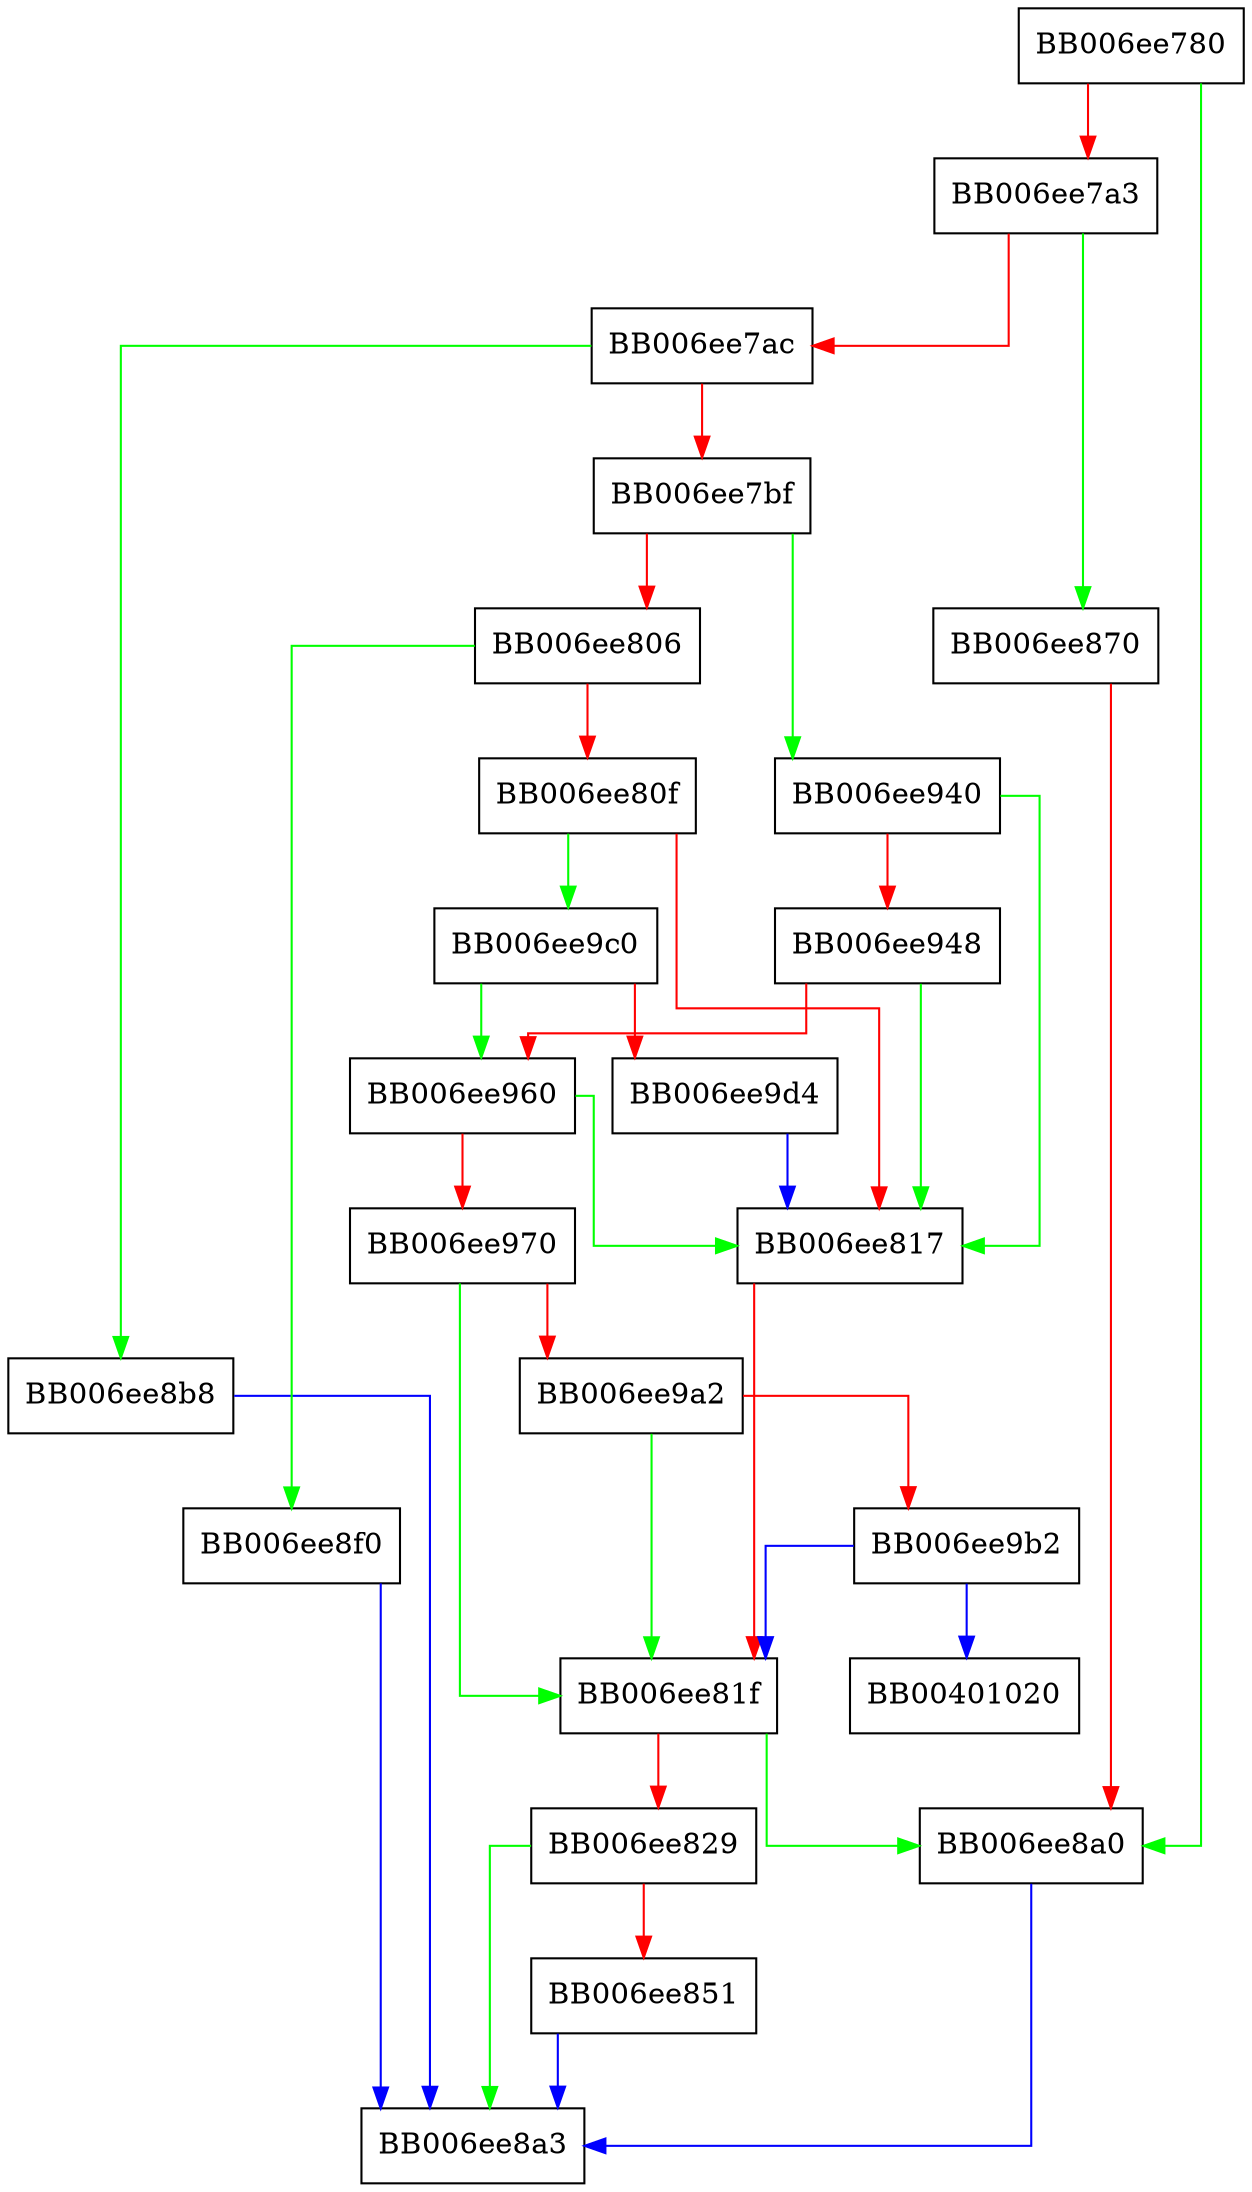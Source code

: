 digraph ed448ph_signverify_init {
  node [shape="box"];
  graph [splines=ortho];
  BB006ee780 -> BB006ee8a0 [color="green"];
  BB006ee780 -> BB006ee7a3 [color="red"];
  BB006ee7a3 -> BB006ee870 [color="green"];
  BB006ee7a3 -> BB006ee7ac [color="red"];
  BB006ee7ac -> BB006ee8b8 [color="green"];
  BB006ee7ac -> BB006ee7bf [color="red"];
  BB006ee7bf -> BB006ee940 [color="green"];
  BB006ee7bf -> BB006ee806 [color="red"];
  BB006ee806 -> BB006ee8f0 [color="green"];
  BB006ee806 -> BB006ee80f [color="red"];
  BB006ee80f -> BB006ee9c0 [color="green"];
  BB006ee80f -> BB006ee817 [color="red"];
  BB006ee817 -> BB006ee81f [color="red"];
  BB006ee81f -> BB006ee8a0 [color="green"];
  BB006ee81f -> BB006ee829 [color="red"];
  BB006ee829 -> BB006ee8a3 [color="green"];
  BB006ee829 -> BB006ee851 [color="red"];
  BB006ee851 -> BB006ee8a3 [color="blue"];
  BB006ee870 -> BB006ee8a0 [color="red"];
  BB006ee8a0 -> BB006ee8a3 [color="blue"];
  BB006ee8b8 -> BB006ee8a3 [color="blue"];
  BB006ee8f0 -> BB006ee8a3 [color="blue"];
  BB006ee940 -> BB006ee817 [color="green"];
  BB006ee940 -> BB006ee948 [color="red"];
  BB006ee948 -> BB006ee817 [color="green"];
  BB006ee948 -> BB006ee960 [color="red"];
  BB006ee960 -> BB006ee817 [color="green"];
  BB006ee960 -> BB006ee970 [color="red"];
  BB006ee970 -> BB006ee81f [color="green"];
  BB006ee970 -> BB006ee9a2 [color="red"];
  BB006ee9a2 -> BB006ee81f [color="green"];
  BB006ee9a2 -> BB006ee9b2 [color="red"];
  BB006ee9b2 -> BB00401020 [color="blue"];
  BB006ee9b2 -> BB006ee81f [color="blue"];
  BB006ee9c0 -> BB006ee960 [color="green"];
  BB006ee9c0 -> BB006ee9d4 [color="red"];
  BB006ee9d4 -> BB006ee817 [color="blue"];
}